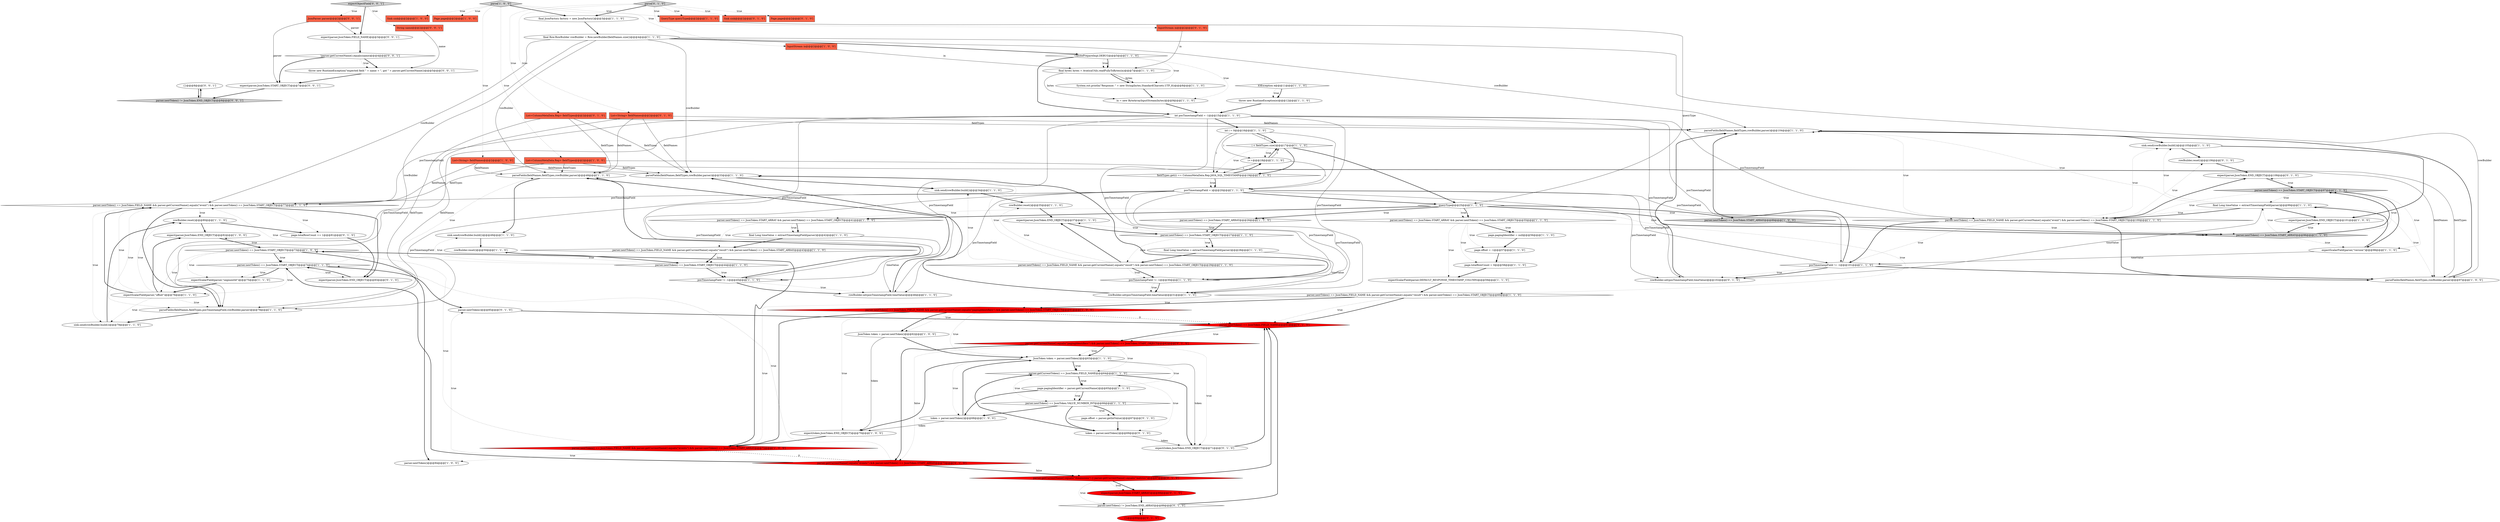 digraph {
105 [style = filled, label = "{}@@@8@@@['0', '0', '1']", fillcolor = white, shape = ellipse image = "AAA0AAABBB3BBB"];
33 [style = filled, label = "parseFields(fieldNames,fieldTypes,rowBuilder,parser)@@@104@@@['1', '1', '0']", fillcolor = white, shape = ellipse image = "AAA0AAABBB1BBB"];
16 [style = filled, label = "sink.send(rowBuilder.build())@@@49@@@['1', '1', '0']", fillcolor = white, shape = ellipse image = "AAA0AAABBB1BBB"];
27 [style = filled, label = "final byte(( bytes = AvaticaUtils.readFullyToBytes(in)@@@7@@@['1', '1', '0']", fillcolor = white, shape = ellipse image = "AAA0AAABBB1BBB"];
96 [style = filled, label = "expect(parser,JsonToken.END_OBJECT)@@@108@@@['0', '1', '0']", fillcolor = white, shape = ellipse image = "AAA0AAABBB2BBB"];
25 [style = filled, label = "parser.nextToken() == JsonToken.FIELD_NAME && parser.getCurrentName().equals(\"pagingIdentifiers\") && parser.nextToken() == JsonToken.START_OBJECT@@@61@@@['1', '0', '0']", fillcolor = red, shape = diamond image = "AAA1AAABBB1BBB"];
97 [style = filled, label = "parser.getCurrentName().equals(\"events\") && parser.nextToken() == JsonToken.START_ARRAY@@@73@@@['0', '1', '0']", fillcolor = red, shape = diamond image = "AAA1AAABBB2BBB"];
82 [style = filled, label = "List<String> fieldNames@@@2@@@['0', '1', '0']", fillcolor = tomato, shape = box image = "AAA0AAABBB2BBB"];
73 [style = filled, label = "rowBuilder.reset()@@@35@@@['1', '1', '0']", fillcolor = white, shape = ellipse image = "AAA0AAABBB1BBB"];
52 [style = filled, label = "rowBuilder.set(posTimestampField,timeValue)@@@46@@@['1', '1', '0']", fillcolor = white, shape = ellipse image = "AAA0AAABBB1BBB"];
60 [style = filled, label = "expectScalarField(parser,DEFAULT_RESPONSE_TIMESTAMP_COLUMN)@@@59@@@['1', '1', '0']", fillcolor = white, shape = ellipse image = "AAA0AAABBB1BBB"];
15 [style = filled, label = "parseFields(fieldNames,fieldTypes,rowBuilder,parser)@@@48@@@['1', '1', '0']", fillcolor = white, shape = ellipse image = "AAA0AAABBB1BBB"];
36 [style = filled, label = "rowBuilder.reset()@@@80@@@['1', '1', '0']", fillcolor = white, shape = ellipse image = "AAA0AAABBB1BBB"];
2 [style = filled, label = "expectScalarField(parser,\"segmentId\")@@@75@@@['1', '1', '0']", fillcolor = white, shape = ellipse image = "AAA0AAABBB1BBB"];
47 [style = filled, label = "parser.nextToken() == JsonToken.START_ARRAY && parser.nextToken() == JsonToken.START_OBJECT@@@55@@@['1', '1', '0']", fillcolor = white, shape = diamond image = "AAA0AAABBB1BBB"];
86 [style = filled, label = "parser.getCurrentName().equals(\"pagingIdentifiers\") && parser.nextToken() == JsonToken.START_OBJECT@@@62@@@['0', '1', '0']", fillcolor = red, shape = diamond image = "AAA1AAABBB2BBB"];
6 [style = filled, label = "parser.nextToken()@@@84@@@['1', '0', '0']", fillcolor = white, shape = ellipse image = "AAA0AAABBB1BBB"];
72 [style = filled, label = "i < fieldTypes.size()@@@17@@@['1', '1', '0']", fillcolor = white, shape = diamond image = "AAA0AAABBB1BBB"];
54 [style = filled, label = "int i = 0@@@16@@@['1', '1', '0']", fillcolor = white, shape = ellipse image = "AAA0AAABBB1BBB"];
107 [style = filled, label = "parser.nextToken() != JsonToken.END_OBJECT@@@8@@@['0', '0', '1']", fillcolor = lightgray, shape = diamond image = "AAA0AAABBB3BBB"];
5 [style = filled, label = "throw new RuntimeException(e)@@@12@@@['1', '1', '0']", fillcolor = white, shape = ellipse image = "AAA0AAABBB1BBB"];
74 [style = filled, label = "parser.nextToken() == JsonToken.FIELD_NAME && parser.getCurrentName().equals(\"result\") && parser.nextToken() == JsonToken.START_ARRAY@@@43@@@['1', '1', '0']", fillcolor = white, shape = diamond image = "AAA0AAABBB1BBB"];
39 [style = filled, label = "page.totalRowCount = 0@@@58@@@['1', '1', '0']", fillcolor = white, shape = ellipse image = "AAA0AAABBB1BBB"];
58 [style = filled, label = "posTimestampField = i@@@20@@@['1', '1', '0']", fillcolor = white, shape = ellipse image = "AAA0AAABBB1BBB"];
67 [style = filled, label = "List<String> fieldNames@@@2@@@['1', '0', '0']", fillcolor = tomato, shape = box image = "AAA0AAABBB1BBB"];
66 [style = filled, label = "IOException e@@@11@@@['1', '1', '0']", fillcolor = white, shape = diamond image = "AAA0AAABBB1BBB"];
21 [style = filled, label = "expect(parser,JsonToken.END_OBJECT)@@@82@@@['1', '0', '0']", fillcolor = white, shape = ellipse image = "AAA0AAABBB1BBB"];
103 [style = filled, label = "expectObjectField['0', '0', '1']", fillcolor = lightgray, shape = diamond image = "AAA0AAABBB3BBB"];
91 [style = filled, label = "page.offset = parser.getIntValue()@@@67@@@['0', '1', '0']", fillcolor = white, shape = ellipse image = "AAA0AAABBB2BBB"];
45 [style = filled, label = "int posTimestampField = -1@@@15@@@['1', '1', '0']", fillcolor = white, shape = ellipse image = "AAA0AAABBB1BBB"];
59 [style = filled, label = "sink.send(rowBuilder.build())@@@105@@@['1', '1', '0']", fillcolor = white, shape = ellipse image = "AAA0AAABBB1BBB"];
78 [style = filled, label = "parse['0', '1', '0']", fillcolor = lightgray, shape = diamond image = "AAA0AAABBB2BBB"];
40 [style = filled, label = "final Long timeValue = extractTimestampField(parser)@@@28@@@['1', '1', '0']", fillcolor = white, shape = ellipse image = "AAA0AAABBB1BBB"];
22 [style = filled, label = "parse['1', '0', '0']", fillcolor = lightgray, shape = diamond image = "AAA0AAABBB1BBB"];
104 [style = filled, label = "!parser.getCurrentName().equals(name)@@@4@@@['0', '0', '1']", fillcolor = white, shape = diamond image = "AAA0AAABBB3BBB"];
30 [style = filled, label = "List<ColumnMetaData.Rep> fieldTypes@@@2@@@['1', '0', '0']", fillcolor = tomato, shape = box image = "AAA0AAABBB1BBB"];
12 [style = filled, label = "expectScalarField(parser,\"offset\")@@@76@@@['1', '1', '0']", fillcolor = white, shape = ellipse image = "AAA0AAABBB1BBB"];
65 [style = filled, label = "parser.nextToken() == JsonToken.START_ARRAY@@@89@@@['1', '0', '0']", fillcolor = lightgray, shape = diamond image = "AAA0AAABBB1BBB"];
26 [style = filled, label = "final Long timeValue = extractTimestampField(parser)@@@99@@@['1', '1', '0']", fillcolor = white, shape = ellipse image = "AAA0AAABBB1BBB"];
51 [style = filled, label = "InputStream in@@@2@@@['1', '0', '0']", fillcolor = tomato, shape = box image = "AAA0AAABBB1BBB"];
71 [style = filled, label = "parser.nextToken() == JsonToken.START_OBJECT@@@44@@@['1', '1', '0']", fillcolor = white, shape = diamond image = "AAA0AAABBB1BBB"];
18 [style = filled, label = "posTimestampField != -1@@@45@@@['1', '1', '0']", fillcolor = white, shape = diamond image = "AAA0AAABBB1BBB"];
13 [style = filled, label = "parser.nextToken() == JsonToken.VALUE_NUMBER_INT@@@66@@@['1', '1', '0']", fillcolor = white, shape = diamond image = "AAA0AAABBB1BBB"];
4 [style = filled, label = "parser.nextToken() == JsonToken.START_OBJECT@@@97@@@['1', '1', '0']", fillcolor = lightgray, shape = diamond image = "AAA0AAABBB1BBB"];
98 [style = filled, label = "{}@@@89@@@['0', '1', '0']", fillcolor = red, shape = ellipse image = "AAA1AAABBB2BBB"];
43 [style = filled, label = "parser.nextToken() == JsonToken.START_ARRAY@@@96@@@['1', '1', '0']", fillcolor = lightgray, shape = diamond image = "AAA0AAABBB1BBB"];
88 [style = filled, label = "token = parser.nextToken()@@@69@@@['0', '1', '0']", fillcolor = white, shape = ellipse image = "AAA0AAABBB2BBB"];
89 [style = filled, label = "parser.getCurrentName().equals(\"dimensions\") || parser.getCurrentName().equals(\"metrics\")@@@87@@@['0', '1', '0']", fillcolor = red, shape = diamond image = "AAA1AAABBB2BBB"];
79 [style = filled, label = "InputStream in@@@2@@@['0', '1', '0']", fillcolor = tomato, shape = box image = "AAA0AAABBB2BBB"];
62 [style = filled, label = "expectScalarField(parser,\"version\")@@@98@@@['1', '1', '0']", fillcolor = white, shape = ellipse image = "AAA0AAABBB1BBB"];
94 [style = filled, label = "expect(parser,JsonToken.START_ARRAY)@@@88@@@['0', '1', '0']", fillcolor = red, shape = ellipse image = "AAA1AAABBB2BBB"];
24 [style = filled, label = "rowBuilder.set(posTimestampField,timeValue)@@@31@@@['1', '1', '0']", fillcolor = white, shape = ellipse image = "AAA0AAABBB1BBB"];
42 [style = filled, label = "parser.nextToken() == JsonToken.START_OBJECT@@@27@@@['1', '1', '0']", fillcolor = white, shape = diamond image = "AAA0AAABBB1BBB"];
81 [style = filled, label = "parser.nextToken() != JsonToken.END_ARRAY@@@89@@@['0', '1', '0']", fillcolor = white, shape = diamond image = "AAA0AAABBB2BBB"];
29 [style = filled, label = "final Row.RowBuilder rowBuilder = Row.newBuilder(fieldNames.size())@@@4@@@['1', '1', '0']", fillcolor = white, shape = ellipse image = "AAA0AAABBB1BBB"];
57 [style = filled, label = "parseFields(fieldNames,fieldTypes,posTimestampField,rowBuilder,parser)@@@78@@@['1', '1', '0']", fillcolor = white, shape = ellipse image = "AAA0AAABBB1BBB"];
87 [style = filled, label = "rowBuilder.reset()@@@106@@@['0', '1', '0']", fillcolor = white, shape = ellipse image = "AAA0AAABBB2BBB"];
1 [style = filled, label = "parser.nextToken() == JsonToken.FIELD_NAME && parser.getCurrentName().equals(\"result\") && parser.nextToken() == JsonToken.START_OBJECT@@@60@@@['1', '1', '0']", fillcolor = white, shape = diamond image = "AAA0AAABBB1BBB"];
80 [style = filled, label = "parser.nextToken()@@@85@@@['0', '1', '0']", fillcolor = white, shape = ellipse image = "AAA0AAABBB2BBB"];
28 [style = filled, label = "sink.send(rowBuilder.build())@@@79@@@['1', '1', '0']", fillcolor = white, shape = ellipse image = "AAA0AAABBB1BBB"];
32 [style = filled, label = "JsonToken token = parser.nextToken()@@@63@@@['1', '1', '0']", fillcolor = white, shape = ellipse image = "AAA0AAABBB1BBB"];
68 [style = filled, label = "posTimestampField != -1@@@101@@@['1', '1', '0']", fillcolor = white, shape = diamond image = "AAA0AAABBB1BBB"];
23 [style = filled, label = "System.out.println(\"Response: \" + new String(bytes,StandardCharsets.UTF_8))@@@8@@@['1', '1', '0']", fillcolor = white, shape = ellipse image = "AAA0AAABBB1BBB"];
55 [style = filled, label = "token = parser.nextToken()@@@68@@@['1', '0', '0']", fillcolor = white, shape = ellipse image = "AAA0AAABBB1BBB"];
10 [style = filled, label = "posTimestampField != -1@@@30@@@['1', '1', '0']", fillcolor = white, shape = diamond image = "AAA0AAABBB1BBB"];
101 [style = filled, label = "JsonParser parser@@@2@@@['0', '0', '1']", fillcolor = tomato, shape = box image = "AAA0AAABBB3BBB"];
19 [style = filled, label = "CalcitePrepareImpl.DEBUG@@@5@@@['1', '1', '0']", fillcolor = white, shape = diamond image = "AAA0AAABBB1BBB"];
34 [style = filled, label = "parser.nextToken() == JsonToken.START_OBJECT@@@74@@@['1', '1', '0']", fillcolor = white, shape = diamond image = "AAA0AAABBB1BBB"];
7 [style = filled, label = "sink.send(rowBuilder.build())@@@34@@@['1', '1', '0']", fillcolor = white, shape = ellipse image = "AAA0AAABBB1BBB"];
31 [style = filled, label = "JsonToken token = parser.nextToken()@@@62@@@['1', '0', '0']", fillcolor = white, shape = ellipse image = "AAA0AAABBB1BBB"];
49 [style = filled, label = "parser.getCurrentToken() == JsonToken.FIELD_NAME@@@64@@@['1', '1', '0']", fillcolor = white, shape = diamond image = "AAA0AAABBB1BBB"];
61 [style = filled, label = "parser.nextToken() == JsonToken.FIELD_NAME && parser.getCurrentName().equals(\"result\") && parser.nextToken() == JsonToken.START_OBJECT@@@29@@@['1', '1', '0']", fillcolor = white, shape = diamond image = "AAA0AAABBB1BBB"];
0 [style = filled, label = "page.offset = -1@@@57@@@['1', '1', '0']", fillcolor = white, shape = ellipse image = "AAA0AAABBB1BBB"];
35 [style = filled, label = "parser.nextToken() == JsonToken.START_OBJECT@@@73@@@['1', '0', '0']", fillcolor = white, shape = diamond image = "AAA0AAABBB1BBB"];
77 [style = filled, label = "Sink sink@@@2@@@['0', '1', '0']", fillcolor = tomato, shape = box image = "AAA0AAABBB2BBB"];
93 [style = filled, label = "parser.nextToken() == JsonToken.FIELD_NAME@@@61@@@['0', '1', '0']", fillcolor = red, shape = diamond image = "AAA1AAABBB2BBB"];
8 [style = filled, label = "parseFields(fieldNames,fieldTypes,rowBuilder,parser)@@@97@@@['1', '0', '0']", fillcolor = white, shape = ellipse image = "AAA0AAABBB1BBB"];
50 [style = filled, label = "i++@@@18@@@['1', '1', '0']", fillcolor = white, shape = ellipse image = "AAA0AAABBB1BBB"];
92 [style = filled, label = "page.totalRowCount += 1@@@81@@@['0', '1', '0']", fillcolor = white, shape = ellipse image = "AAA0AAABBB2BBB"];
17 [style = filled, label = "parser.nextToken() == JsonToken.FIELD_NAME && parser.getCurrentName().equals(\"event\") && parser.nextToken() == JsonToken.START_OBJECT@@@77@@@['1', '1', '0']", fillcolor = white, shape = diamond image = "AAA0AAABBB1BBB"];
102 [style = filled, label = "String name@@@2@@@['0', '0', '1']", fillcolor = tomato, shape = box image = "AAA0AAABBB3BBB"];
69 [style = filled, label = "QueryType queryType@@@2@@@['1', '1', '0']", fillcolor = tomato, shape = box image = "AAA0AAABBB1BBB"];
9 [style = filled, label = "expect(parser,JsonToken.END_OBJECT)@@@37@@@['1', '1', '0']", fillcolor = white, shape = ellipse image = "AAA0AAABBB1BBB"];
11 [style = filled, label = "page.pagingIdentifier = null@@@56@@@['1', '1', '0']", fillcolor = white, shape = ellipse image = "AAA0AAABBB1BBB"];
75 [style = filled, label = "page.pagingIdentifier = parser.getCurrentName()@@@65@@@['1', '1', '0']", fillcolor = white, shape = ellipse image = "AAA0AAABBB1BBB"];
38 [style = filled, label = "expect(parser,JsonToken.END_OBJECT)@@@101@@@['1', '0', '0']", fillcolor = white, shape = ellipse image = "AAA0AAABBB1BBB"];
76 [style = filled, label = "expect(token,JsonToken.END_OBJECT)@@@70@@@['1', '0', '0']", fillcolor = white, shape = ellipse image = "AAA0AAABBB1BBB"];
63 [style = filled, label = "in = new ByteArrayInputStream(bytes)@@@9@@@['1', '1', '0']", fillcolor = white, shape = ellipse image = "AAA0AAABBB1BBB"];
14 [style = filled, label = "rowBuilder.reset()@@@50@@@['1', '1', '0']", fillcolor = white, shape = ellipse image = "AAA0AAABBB1BBB"];
37 [style = filled, label = "parser.nextToken() == JsonToken.FIELD_NAME && parser.getCurrentName().equals(\"events\") && parser.nextToken() == JsonToken.START_ARRAY@@@72@@@['1', '0', '0']", fillcolor = red, shape = diamond image = "AAA1AAABBB1BBB"];
46 [style = filled, label = "parser.nextToken() == JsonToken.FIELD_NAME && parser.getCurrentName().equals(\"event\") && parser.nextToken() == JsonToken.START_OBJECT@@@100@@@['1', '1', '0']", fillcolor = white, shape = diamond image = "AAA0AAABBB1BBB"];
56 [style = filled, label = "parser.nextToken() == JsonToken.START_ARRAY && parser.nextToken() == JsonToken.START_OBJECT@@@41@@@['1', '1', '0']", fillcolor = white, shape = diamond image = "AAA0AAABBB1BBB"];
64 [style = filled, label = "parser.nextToken() == JsonToken.START_ARRAY@@@26@@@['1', '1', '0']", fillcolor = white, shape = diamond image = "AAA0AAABBB1BBB"];
106 [style = filled, label = "throw new RuntimeException(\"expected field \" + name + \", got \" + parser.getCurrentName())@@@5@@@['0', '0', '1']", fillcolor = white, shape = ellipse image = "AAA0AAABBB3BBB"];
95 [style = filled, label = "expect(token,JsonToken.END_OBJECT)@@@71@@@['0', '1', '0']", fillcolor = white, shape = ellipse image = "AAA0AAABBB2BBB"];
41 [style = filled, label = "final Long timeValue = extractTimestampField(parser)@@@42@@@['1', '1', '0']", fillcolor = white, shape = ellipse image = "AAA0AAABBB1BBB"];
85 [style = filled, label = "List<ColumnMetaData.Rep> fieldTypes@@@2@@@['0', '1', '0']", fillcolor = tomato, shape = box image = "AAA0AAABBB2BBB"];
84 [style = filled, label = "rowBuilder.set(posTimestampField,timeValue)@@@102@@@['0', '1', '0']", fillcolor = white, shape = ellipse image = "AAA0AAABBB2BBB"];
3 [style = filled, label = "fieldTypes.get(i) == ColumnMetaData.Rep.JAVA_SQL_TIMESTAMP@@@19@@@['1', '1', '0']", fillcolor = white, shape = diamond image = "AAA0AAABBB1BBB"];
48 [style = filled, label = "final JsonFactory factory = new JsonFactory()@@@3@@@['1', '1', '0']", fillcolor = white, shape = ellipse image = "AAA0AAABBB1BBB"];
53 [style = filled, label = "Sink sink@@@2@@@['1', '0', '0']", fillcolor = tomato, shape = box image = "AAA0AAABBB1BBB"];
44 [style = filled, label = "Page page@@@2@@@['1', '0', '0']", fillcolor = tomato, shape = box image = "AAA0AAABBB1BBB"];
70 [style = filled, label = "queryType@@@25@@@['1', '1', '0']", fillcolor = white, shape = diamond image = "AAA0AAABBB1BBB"];
90 [style = filled, label = "expect(parser,JsonToken.END_OBJECT)@@@83@@@['0', '1', '0']", fillcolor = white, shape = ellipse image = "AAA0AAABBB2BBB"];
99 [style = filled, label = "expect(parser,JsonToken.FIELD_NAME)@@@3@@@['0', '0', '1']", fillcolor = white, shape = ellipse image = "AAA0AAABBB3BBB"];
83 [style = filled, label = "Page page@@@2@@@['0', '1', '0']", fillcolor = tomato, shape = box image = "AAA0AAABBB2BBB"];
20 [style = filled, label = "parseFields(fieldNames,fieldTypes,rowBuilder,parser)@@@33@@@['1', '1', '0']", fillcolor = white, shape = ellipse image = "AAA0AAABBB1BBB"];
100 [style = filled, label = "expect(parser,JsonToken.START_OBJECT)@@@7@@@['0', '0', '1']", fillcolor = white, shape = ellipse image = "AAA0AAABBB3BBB"];
45->24 [style = solid, label="posTimestampField"];
82->57 [style = solid, label="fieldNames"];
34->12 [style = dotted, label="true"];
43->62 [style = dotted, label="true"];
82->33 [style = solid, label="fieldNames"];
70->64 [style = bold, label=""];
65->43 [style = dotted, label="true"];
13->55 [style = bold, label=""];
48->29 [style = bold, label=""];
10->24 [style = bold, label=""];
88->95 [style = solid, label="token"];
70->65 [style = bold, label=""];
71->18 [style = bold, label=""];
84->33 [style = bold, label=""];
56->41 [style = bold, label=""];
32->55 [style = dotted, label="true"];
4->62 [style = bold, label=""];
17->90 [style = bold, label=""];
96->4 [style = bold, label=""];
34->2 [style = dotted, label="true"];
5->45 [style = bold, label=""];
73->9 [style = bold, label=""];
89->94 [style = bold, label=""];
93->86 [style = bold, label=""];
70->43 [style = dotted, label="true"];
35->12 [style = dotted, label="true"];
78->69 [style = dotted, label="true"];
45->46 [style = solid, label="posTimestampField"];
41->74 [style = bold, label=""];
89->93 [style = bold, label=""];
61->10 [style = bold, label=""];
47->11 [style = bold, label=""];
58->17 [style = solid, label="posTimestampField"];
101->100 [style = solid, label="parser"];
64->42 [style = bold, label=""];
43->4 [style = bold, label=""];
25->31 [style = bold, label=""];
100->107 [style = bold, label=""];
45->52 [style = solid, label="posTimestampField"];
39->60 [style = bold, label=""];
97->34 [style = bold, label=""];
34->80 [style = bold, label=""];
70->56 [style = dotted, label="true"];
93->86 [style = dotted, label="true"];
92->90 [style = bold, label=""];
86->97 [style = dotted, label="false"];
70->43 [style = bold, label=""];
54->72 [style = solid, label="i"];
34->2 [style = bold, label=""];
107->105 [style = bold, label=""];
56->74 [style = dotted, label="true"];
47->1 [style = dotted, label="true"];
35->2 [style = dotted, label="true"];
49->75 [style = dotted, label="true"];
1->93 [style = bold, label=""];
45->68 [style = solid, label="posTimestampField"];
74->71 [style = dotted, label="true"];
76->37 [style = bold, label=""];
13->88 [style = bold, label=""];
22->67 [style = dotted, label="true"];
72->50 [style = dotted, label="true"];
16->14 [style = bold, label=""];
89->81 [style = dotted, label="true"];
58->68 [style = solid, label="posTimestampField"];
22->44 [style = dotted, label="true"];
21->35 [style = bold, label=""];
61->7 [style = dotted, label="true"];
31->76 [style = solid, label="token"];
13->91 [style = dotted, label="true"];
58->84 [style = solid, label="posTimestampField"];
60->1 [style = bold, label=""];
7->73 [style = bold, label=""];
80->93 [style = bold, label=""];
40->61 [style = bold, label=""];
67->17 [style = solid, label="fieldNames"];
79->27 [style = solid, label="in"];
26->46 [style = bold, label=""];
1->93 [style = dotted, label="true"];
25->32 [style = dotted, label="true"];
12->17 [style = dotted, label="true"];
71->15 [style = dotted, label="true"];
29->33 [style = solid, label="rowBuilder"];
28->36 [style = bold, label=""];
91->88 [style = bold, label=""];
61->73 [style = dotted, label="true"];
58->24 [style = solid, label="posTimestampField"];
12->21 [style = bold, label=""];
32->49 [style = dotted, label="true"];
41->52 [style = solid, label="timeValue"];
32->49 [style = bold, label=""];
26->59 [style = dotted, label="true"];
101->99 [style = solid, label="parser"];
97->89 [style = bold, label=""];
29->57 [style = solid, label="rowBuilder"];
18->15 [style = bold, label=""];
19->63 [style = dotted, label="true"];
85->20 [style = solid, label="fieldTypes"];
30->20 [style = solid, label="fieldTypes"];
35->21 [style = dotted, label="true"];
54->50 [style = solid, label="i"];
19->27 [style = dotted, label="true"];
45->17 [style = solid, label="posTimestampField"];
58->52 [style = solid, label="posTimestampField"];
61->10 [style = dotted, label="true"];
68->84 [style = dotted, label="true"];
58->70 [style = bold, label=""];
46->33 [style = dotted, label="true"];
47->60 [style = dotted, label="true"];
14->71 [style = bold, label=""];
42->40 [style = bold, label=""];
43->4 [style = dotted, label="true"];
22->53 [style = dotted, label="true"];
24->20 [style = bold, label=""];
82->15 [style = solid, label="fieldNames"];
32->95 [style = solid, label="token"];
78->83 [style = dotted, label="true"];
3->58 [style = dotted, label="true"];
103->101 [style = dotted, label="true"];
67->15 [style = solid, label="fieldNames"];
78->85 [style = dotted, label="true"];
12->57 [style = dotted, label="true"];
78->48 [style = bold, label=""];
25->37 [style = bold, label=""];
95->93 [style = bold, label=""];
29->8 [style = solid, label="rowBuilder"];
68->84 [style = bold, label=""];
30->17 [style = solid, label="fieldTypes"];
10->24 [style = dotted, label="true"];
86->49 [style = dotted, label="true"];
45->57 [style = solid, label="posTimestampField"];
32->75 [style = dotted, label="true"];
81->98 [style = bold, label=""];
46->68 [style = bold, label=""];
104->106 [style = bold, label=""];
67->20 [style = solid, label="fieldNames"];
67->8 [style = solid, label="fieldNames"];
62->26 [style = bold, label=""];
3->58 [style = bold, label=""];
50->72 [style = bold, label=""];
20->7 [style = bold, label=""];
55->32 [style = bold, label=""];
35->34 [style = bold, label=""];
99->104 [style = bold, label=""];
34->90 [style = dotted, label="true"];
72->3 [style = dotted, label="true"];
63->45 [style = bold, label=""];
4->26 [style = dotted, label="true"];
0->39 [style = bold, label=""];
29->20 [style = solid, label="rowBuilder"];
52->15 [style = bold, label=""];
75->55 [style = bold, label=""];
22->69 [style = dotted, label="true"];
8->33 [style = bold, label=""];
43->38 [style = dotted, label="true"];
26->46 [style = dotted, label="true"];
49->13 [style = dotted, label="true"];
26->8 [style = dotted, label="true"];
42->61 [style = dotted, label="true"];
27->23 [style = solid, label="bytes"];
26->33 [style = dotted, label="true"];
9->42 [style = bold, label=""];
98->81 [style = bold, label=""];
97->80 [style = dotted, label="true"];
4->62 [style = dotted, label="true"];
82->20 [style = solid, label="fieldNames"];
22->48 [style = bold, label=""];
25->31 [style = dotted, label="true"];
13->91 [style = bold, label=""];
31->32 [style = bold, label=""];
88->49 [style = bold, label=""];
64->42 [style = dotted, label="true"];
12->17 [style = bold, label=""];
12->36 [style = dotted, label="true"];
26->84 [style = solid, label="timeValue"];
47->11 [style = dotted, label="true"];
46->96 [style = bold, label=""];
86->32 [style = dotted, label="true"];
58->57 [style = solid, label="posTimestampField"];
30->15 [style = solid, label="fieldTypes"];
86->95 [style = dotted, label="true"];
50->58 [style = solid, label="i"];
42->40 [style = dotted, label="true"];
54->3 [style = solid, label="i"];
72->3 [style = bold, label=""];
36->92 [style = bold, label=""];
55->76 [style = solid, label="token"];
105->107 [style = bold, label=""];
103->99 [style = bold, label=""];
70->47 [style = dotted, label="true"];
49->88 [style = dotted, label="true"];
25->76 [style = dotted, label="true"];
37->35 [style = dotted, label="true"];
19->45 [style = bold, label=""];
37->6 [style = dotted, label="true"];
29->19 [style = bold, label=""];
58->10 [style = solid, label="posTimestampField"];
71->14 [style = dotted, label="true"];
46->59 [style = dotted, label="true"];
49->95 [style = bold, label=""];
4->46 [style = dotted, label="true"];
47->39 [style = dotted, label="true"];
70->47 [style = bold, label=""];
33->59 [style = bold, label=""];
50->72 [style = solid, label="i"];
85->57 [style = solid, label="fieldTypes"];
23->63 [style = bold, label=""];
46->8 [style = bold, label=""];
66->5 [style = bold, label=""];
94->81 [style = bold, label=""];
106->100 [style = bold, label=""];
29->17 [style = solid, label="rowBuilder"];
49->75 [style = bold, label=""];
17->28 [style = dotted, label="true"];
78->82 [style = dotted, label="true"];
66->5 [style = dotted, label="true"];
97->89 [style = dotted, label="false"];
59->87 [style = bold, label=""];
70->56 [style = bold, label=""];
37->35 [style = bold, label=""];
47->0 [style = dotted, label="true"];
17->36 [style = dotted, label="true"];
1->37 [style = dotted, label="true"];
18->52 [style = bold, label=""];
1->25 [style = bold, label=""];
18->52 [style = dotted, label="true"];
38->43 [style = bold, label=""];
3->50 [style = bold, label=""];
70->65 [style = dotted, label="true"];
75->13 [style = bold, label=""];
58->18 [style = solid, label="posTimestampField"];
71->16 [style = dotted, label="true"];
10->20 [style = bold, label=""];
1->25 [style = dotted, label="true"];
46->87 [style = dotted, label="true"];
78->79 [style = dotted, label="true"];
27->63 [style = solid, label="bytes"];
29->15 [style = solid, label="rowBuilder"];
45->84 [style = solid, label="posTimestampField"];
78->77 [style = dotted, label="true"];
35->6 [style = bold, label=""];
87->96 [style = bold, label=""];
85->33 [style = solid, label="fieldTypes"];
57->28 [style = bold, label=""];
72->70 [style = bold, label=""];
51->27 [style = solid, label="in"];
74->71 [style = bold, label=""];
65->43 [style = bold, label=""];
17->92 [style = dotted, label="true"];
69->70 [style = solid, label="queryType"];
45->10 [style = solid, label="posTimestampField"];
62->68 [style = solid, label="timeValue"];
32->76 [style = bold, label=""];
90->34 [style = bold, label=""];
102->106 [style = solid, label="name"];
59->38 [style = bold, label=""];
68->33 [style = bold, label=""];
19->23 [style = dotted, label="true"];
45->18 [style = solid, label="posTimestampField"];
61->20 [style = dotted, label="true"];
85->15 [style = solid, label="fieldTypes"];
61->9 [style = bold, label=""];
43->26 [style = dotted, label="true"];
58->46 [style = solid, label="posTimestampField"];
15->16 [style = bold, label=""];
86->97 [style = bold, label=""];
81->93 [style = bold, label=""];
70->64 [style = dotted, label="true"];
104->100 [style = bold, label=""];
2->12 [style = bold, label=""];
17->57 [style = bold, label=""];
12->28 [style = dotted, label="true"];
45->54 [style = bold, label=""];
50->3 [style = solid, label="i"];
36->21 [style = bold, label=""];
26->38 [style = bold, label=""];
4->96 [style = dotted, label="true"];
30->8 [style = solid, label="fieldTypes"];
11->0 [style = bold, label=""];
54->58 [style = solid, label="i"];
34->17 [style = dotted, label="true"];
56->41 [style = dotted, label="true"];
42->9 [style = dotted, label="true"];
37->97 [style = dashed, label="0"];
19->27 [style = bold, label=""];
25->93 [style = dashed, label="0"];
40->24 [style = solid, label="timeValue"];
54->72 [style = bold, label=""];
75->13 [style = dotted, label="true"];
35->34 [style = dotted, label="true"];
104->106 [style = dotted, label="true"];
27->23 [style = bold, label=""];
17->57 [style = dotted, label="true"];
103->102 [style = dotted, label="true"];
22->30 [style = dotted, label="true"];
68->8 [style = bold, label=""];
97->34 [style = dotted, label="true"];
22->51 [style = dotted, label="true"];
46->68 [style = dotted, label="true"];
71->18 [style = dotted, label="true"];
86->32 [style = bold, label=""];
89->94 [style = dotted, label="true"];
}
